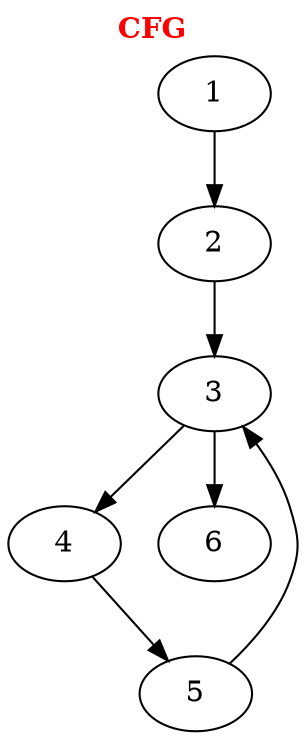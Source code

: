 digraph {
	label = <<font color='red'><b>CFG</b></font>>;
	labelloc = "t";
	1 -> 2
	2 -> 3
	3 -> 4
	3 -> 6
	4 -> 5
	5 -> 3
}
